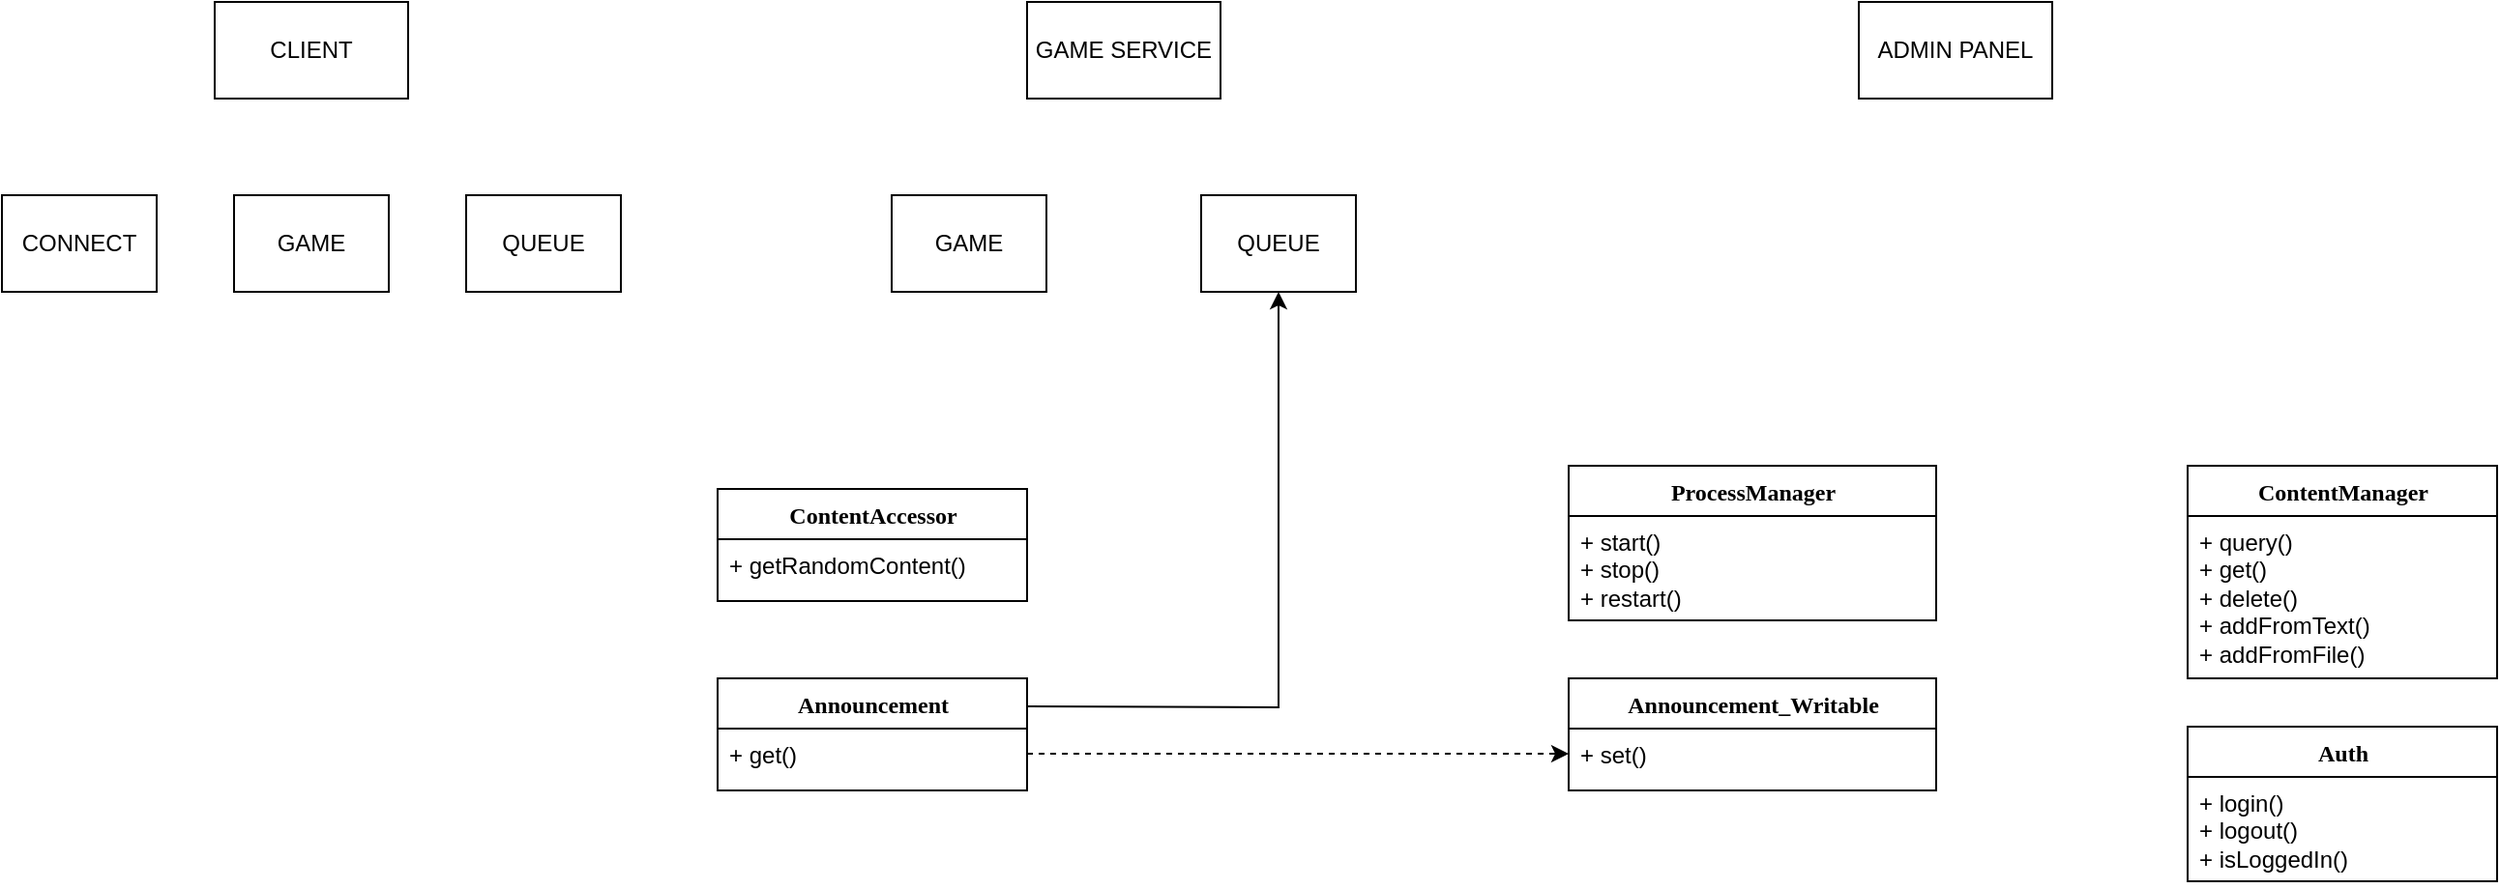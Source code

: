 <mxfile version="15.5.8" type="github">
  <diagram name="Page-1" id="6133507b-19e7-1e82-6fc7-422aa6c4b21f">
    <mxGraphModel dx="1422" dy="762" grid="1" gridSize="10" guides="1" tooltips="1" connect="1" arrows="1" fold="1" page="1" pageScale="1" pageWidth="1100" pageHeight="850" background="none" math="0" shadow="0">
      <root>
        <mxCell id="0" />
        <mxCell id="1" parent="0" />
        <mxCell id="wfZpxTTQa772Oig5sYXO-8" value="ContentAccessor" style="swimlane;html=1;fontStyle=1;align=center;verticalAlign=top;childLayout=stackLayout;horizontal=1;startSize=26;horizontalStack=0;resizeParent=1;resizeLast=0;collapsible=1;marginBottom=0;swimlaneFillColor=#ffffff;rounded=0;shadow=0;comic=0;labelBackgroundColor=none;strokeWidth=1;fillColor=none;fontFamily=Verdana;fontSize=12" parent="1" vertex="1">
          <mxGeometry x="380" y="302" width="160" height="58" as="geometry">
            <mxRectangle x="35" y="132" width="100" height="26" as="alternateBounds" />
          </mxGeometry>
        </mxCell>
        <mxCell id="wfZpxTTQa772Oig5sYXO-13" value="+ getRandomContent()&amp;nbsp;" style="text;html=1;strokeColor=none;fillColor=none;align=left;verticalAlign=top;spacingLeft=4;spacingRight=4;whiteSpace=wrap;overflow=hidden;rotatable=0;points=[[0,0.5],[1,0.5]];portConstraint=eastwest;" parent="wfZpxTTQa772Oig5sYXO-8" vertex="1">
          <mxGeometry y="26" width="160" height="26" as="geometry" />
        </mxCell>
        <mxCell id="wfZpxTTQa772Oig5sYXO-15" value="CLIENT" style="rounded=0;whiteSpace=wrap;html=1;strokeColor=default;" parent="1" vertex="1">
          <mxGeometry x="120" y="50" width="100" height="50" as="geometry" />
        </mxCell>
        <mxCell id="wfZpxTTQa772Oig5sYXO-16" value="GAME SERVICE" style="rounded=0;whiteSpace=wrap;html=1;strokeColor=default;" parent="1" vertex="1">
          <mxGeometry x="540" y="50" width="100" height="50" as="geometry" />
        </mxCell>
        <mxCell id="wfZpxTTQa772Oig5sYXO-17" value="ADMIN PANEL" style="rounded=0;whiteSpace=wrap;html=1;strokeColor=default;" parent="1" vertex="1">
          <mxGeometry x="970" y="50" width="100" height="50" as="geometry" />
        </mxCell>
        <mxCell id="wfZpxTTQa772Oig5sYXO-18" value="CONNECT" style="rounded=0;whiteSpace=wrap;html=1;strokeColor=default;" parent="1" vertex="1">
          <mxGeometry x="10" y="150" width="80" height="50" as="geometry" />
        </mxCell>
        <mxCell id="wfZpxTTQa772Oig5sYXO-19" value="GAME" style="rounded=0;whiteSpace=wrap;html=1;strokeColor=default;" parent="1" vertex="1">
          <mxGeometry x="130" y="150" width="80" height="50" as="geometry" />
        </mxCell>
        <mxCell id="wfZpxTTQa772Oig5sYXO-20" value="QUEUE" style="rounded=0;whiteSpace=wrap;html=1;strokeColor=default;" parent="1" vertex="1">
          <mxGeometry x="250" y="150" width="80" height="50" as="geometry" />
        </mxCell>
        <mxCell id="wfZpxTTQa772Oig5sYXO-21" value="GAME" style="rounded=0;whiteSpace=wrap;html=1;strokeColor=default;" parent="1" vertex="1">
          <mxGeometry x="470" y="150" width="80" height="50" as="geometry" />
        </mxCell>
        <mxCell id="wfZpxTTQa772Oig5sYXO-23" value="QUEUE" style="rounded=0;whiteSpace=wrap;html=1;strokeColor=default;" parent="1" vertex="1">
          <mxGeometry x="630" y="150" width="80" height="50" as="geometry" />
        </mxCell>
        <mxCell id="wfZpxTTQa772Oig5sYXO-30" value="ProcessManager" style="swimlane;html=1;fontStyle=1;align=center;verticalAlign=top;childLayout=stackLayout;horizontal=1;startSize=26;horizontalStack=0;resizeParent=1;resizeLast=0;collapsible=1;marginBottom=0;swimlaneFillColor=#ffffff;rounded=0;shadow=0;comic=0;labelBackgroundColor=none;strokeWidth=1;fillColor=none;fontFamily=Verdana;fontSize=12" parent="1" vertex="1">
          <mxGeometry x="820" y="290" width="190" height="80" as="geometry">
            <mxRectangle x="35" y="132" width="100" height="26" as="alternateBounds" />
          </mxGeometry>
        </mxCell>
        <mxCell id="wfZpxTTQa772Oig5sYXO-31" value="+ start()&amp;nbsp;&lt;br&gt;+ stop()&lt;br&gt;+ restart()" style="text;html=1;strokeColor=none;fillColor=none;align=left;verticalAlign=top;spacingLeft=4;spacingRight=4;whiteSpace=wrap;overflow=hidden;rotatable=0;points=[[0,0.5],[1,0.5]];portConstraint=eastwest;" parent="wfZpxTTQa772Oig5sYXO-30" vertex="1">
          <mxGeometry y="26" width="190" height="54" as="geometry" />
        </mxCell>
        <mxCell id="wfZpxTTQa772Oig5sYXO-33" value="Auth" style="swimlane;html=1;fontStyle=1;align=center;verticalAlign=top;childLayout=stackLayout;horizontal=1;startSize=26;horizontalStack=0;resizeParent=1;resizeLast=0;collapsible=1;marginBottom=0;swimlaneFillColor=#ffffff;rounded=0;shadow=0;comic=0;labelBackgroundColor=none;strokeWidth=1;fillColor=none;fontFamily=Verdana;fontSize=12" parent="1" vertex="1">
          <mxGeometry x="1140" y="425" width="160" height="80" as="geometry">
            <mxRectangle x="35" y="132" width="100" height="26" as="alternateBounds" />
          </mxGeometry>
        </mxCell>
        <mxCell id="wfZpxTTQa772Oig5sYXO-34" value="+ login()&amp;nbsp;&lt;br&gt;+ logout()&lt;br&gt;+ isLoggedIn()&lt;br&gt;" style="text;html=1;strokeColor=none;fillColor=none;align=left;verticalAlign=top;spacingLeft=4;spacingRight=4;whiteSpace=wrap;overflow=hidden;rotatable=0;points=[[0,0.5],[1,0.5]];portConstraint=eastwest;" parent="wfZpxTTQa772Oig5sYXO-33" vertex="1">
          <mxGeometry y="26" width="160" height="54" as="geometry" />
        </mxCell>
        <mxCell id="wfZpxTTQa772Oig5sYXO-35" value="ContentManager" style="swimlane;html=1;fontStyle=1;align=center;verticalAlign=top;childLayout=stackLayout;horizontal=1;startSize=26;horizontalStack=0;resizeParent=1;resizeLast=0;collapsible=1;marginBottom=0;swimlaneFillColor=#ffffff;rounded=0;shadow=0;comic=0;labelBackgroundColor=none;strokeWidth=1;fillColor=none;fontFamily=Verdana;fontSize=12" parent="1" vertex="1">
          <mxGeometry x="1140" y="290" width="160" height="110" as="geometry">
            <mxRectangle x="35" y="132" width="100" height="26" as="alternateBounds" />
          </mxGeometry>
        </mxCell>
        <mxCell id="wfZpxTTQa772Oig5sYXO-36" value="+ query()&amp;nbsp;&lt;br&gt;+ get()&lt;br&gt;+ delete()&lt;br&gt;+ addFromText()&lt;br&gt;+ addFromFile()" style="text;html=1;strokeColor=none;fillColor=none;align=left;verticalAlign=top;spacingLeft=4;spacingRight=4;whiteSpace=wrap;overflow=hidden;rotatable=0;points=[[0,0.5],[1,0.5]];portConstraint=eastwest;" parent="wfZpxTTQa772Oig5sYXO-35" vertex="1">
          <mxGeometry y="26" width="160" height="84" as="geometry" />
        </mxCell>
        <mxCell id="wfZpxTTQa772Oig5sYXO-37" value="Announcement" style="swimlane;html=1;fontStyle=1;align=center;verticalAlign=top;childLayout=stackLayout;horizontal=1;startSize=26;horizontalStack=0;resizeParent=1;resizeLast=0;collapsible=1;marginBottom=0;swimlaneFillColor=#ffffff;rounded=0;shadow=0;comic=0;labelBackgroundColor=none;strokeWidth=1;fillColor=none;fontFamily=Verdana;fontSize=12" parent="1" vertex="1">
          <mxGeometry x="380" y="400" width="160" height="58" as="geometry">
            <mxRectangle x="35" y="132" width="100" height="26" as="alternateBounds" />
          </mxGeometry>
        </mxCell>
        <mxCell id="wfZpxTTQa772Oig5sYXO-38" value="+ get()&amp;nbsp;" style="text;html=1;strokeColor=none;fillColor=none;align=left;verticalAlign=top;spacingLeft=4;spacingRight=4;whiteSpace=wrap;overflow=hidden;rotatable=0;points=[[0,0.5],[1,0.5]];portConstraint=eastwest;" parent="wfZpxTTQa772Oig5sYXO-37" vertex="1">
          <mxGeometry y="26" width="160" height="26" as="geometry" />
        </mxCell>
        <mxCell id="wfZpxTTQa772Oig5sYXO-39" value="Announcement_Writable" style="swimlane;html=1;fontStyle=1;align=center;verticalAlign=top;childLayout=stackLayout;horizontal=1;startSize=26;horizontalStack=0;resizeParent=1;resizeLast=0;collapsible=1;marginBottom=0;swimlaneFillColor=#ffffff;rounded=0;shadow=0;comic=0;labelBackgroundColor=none;strokeWidth=1;fillColor=none;fontFamily=Verdana;fontSize=12" parent="1" vertex="1">
          <mxGeometry x="820" y="400" width="190" height="58" as="geometry">
            <mxRectangle x="35" y="132" width="100" height="26" as="alternateBounds" />
          </mxGeometry>
        </mxCell>
        <mxCell id="wfZpxTTQa772Oig5sYXO-40" value="+ set()&amp;nbsp;" style="text;html=1;strokeColor=none;fillColor=none;align=left;verticalAlign=top;spacingLeft=4;spacingRight=4;whiteSpace=wrap;overflow=hidden;rotatable=0;points=[[0,0.5],[1,0.5]];portConstraint=eastwest;" parent="wfZpxTTQa772Oig5sYXO-39" vertex="1">
          <mxGeometry y="26" width="190" height="26" as="geometry" />
        </mxCell>
        <mxCell id="wfZpxTTQa772Oig5sYXO-41" value="" style="endArrow=classic;html=1;rounded=0;exitX=1;exitY=0.25;exitDx=0;exitDy=0;entryX=0.5;entryY=1;entryDx=0;entryDy=0;" parent="1" source="wfZpxTTQa772Oig5sYXO-37" target="wfZpxTTQa772Oig5sYXO-23" edge="1">
          <mxGeometry width="50" height="50" relative="1" as="geometry">
            <mxPoint x="800" y="530" as="sourcePoint" />
            <mxPoint x="850" y="480" as="targetPoint" />
            <Array as="points">
              <mxPoint x="670" y="415" />
            </Array>
          </mxGeometry>
        </mxCell>
        <mxCell id="wfZpxTTQa772Oig5sYXO-43" value="" style="endArrow=classic;html=1;rounded=0;strokeColor=default;dashed=1;exitX=1;exitY=0.5;exitDx=0;exitDy=0;entryX=0;entryY=0.5;entryDx=0;entryDy=0;" parent="1" source="wfZpxTTQa772Oig5sYXO-38" target="wfZpxTTQa772Oig5sYXO-40" edge="1">
          <mxGeometry width="50" height="50" relative="1" as="geometry">
            <mxPoint x="680" y="508" as="sourcePoint" />
            <mxPoint x="730" y="458" as="targetPoint" />
          </mxGeometry>
        </mxCell>
      </root>
    </mxGraphModel>
  </diagram>
</mxfile>
